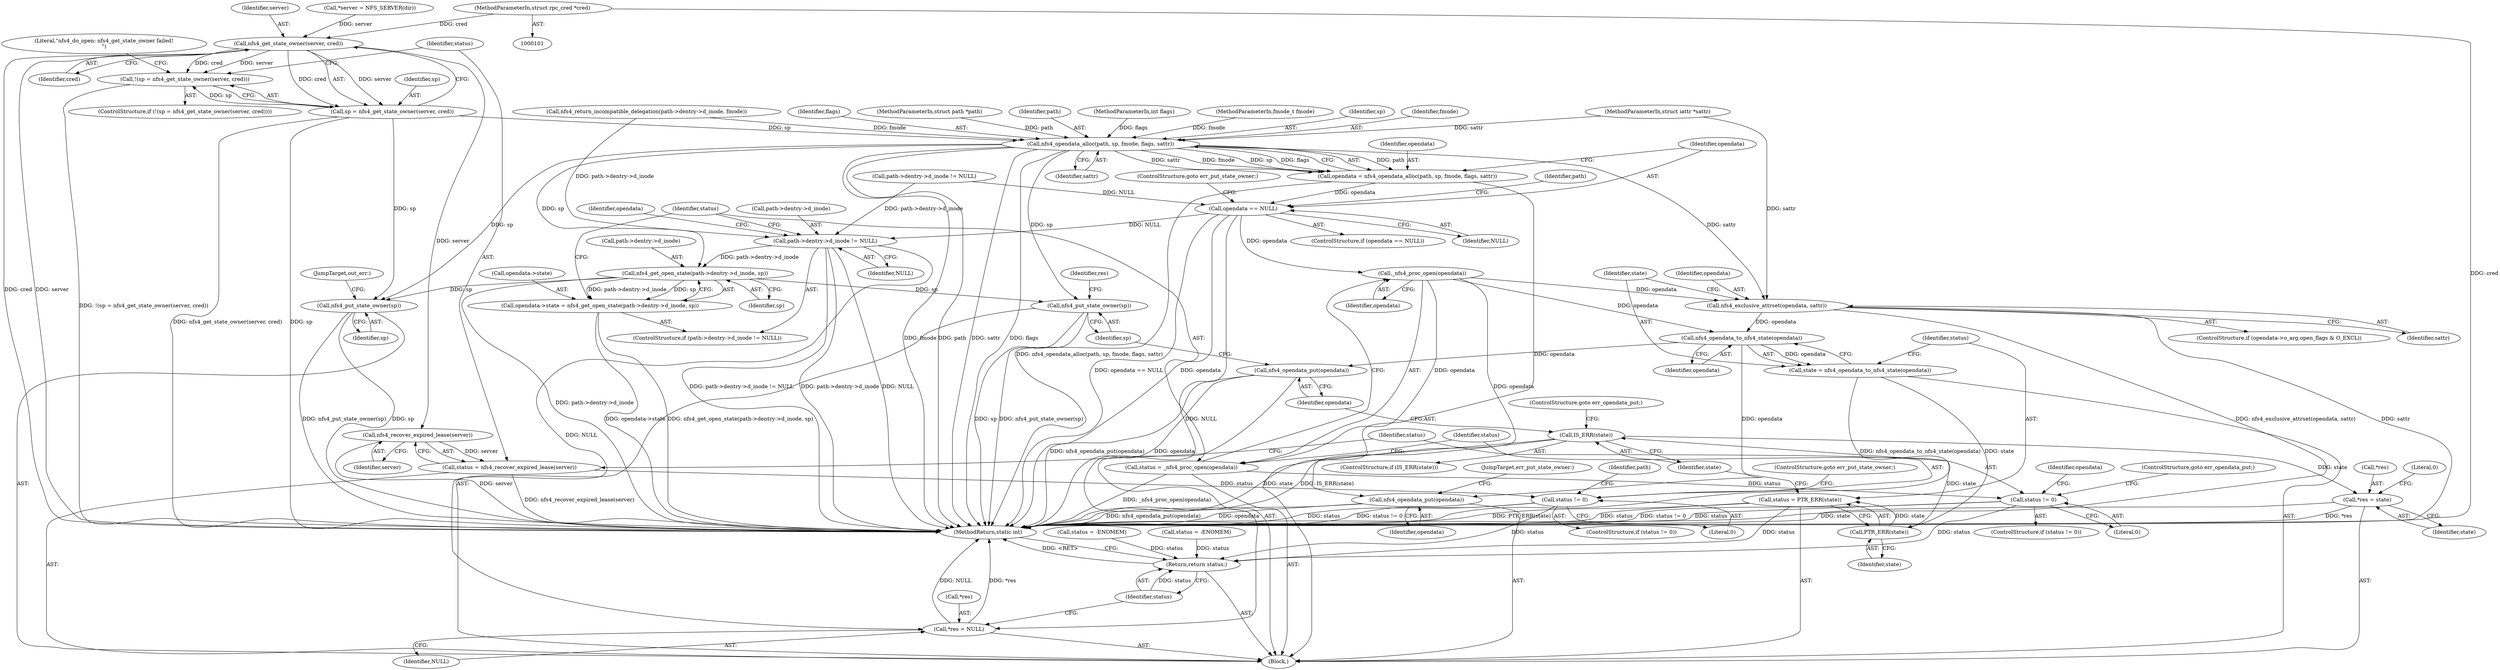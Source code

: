digraph "0_linux_dc0b027dfadfcb8a5504f7d8052754bf8d501ab9_1@pointer" {
"1000107" [label="(MethodParameterIn,struct rpc_cred *cred)"];
"1000130" [label="(Call,nfs4_get_state_owner(server, cred))"];
"1000127" [label="(Call,!(sp = nfs4_get_state_owner(server, cred)))"];
"1000128" [label="(Call,sp = nfs4_get_state_owner(server, cred))"];
"1000167" [label="(Call,nfs4_opendata_alloc(path, sp, fmode, flags, sattr))"];
"1000165" [label="(Call,opendata = nfs4_opendata_alloc(path, sp, fmode, flags, sattr))"];
"1000174" [label="(Call,opendata == NULL)"];
"1000179" [label="(Call,path->dentry->d_inode != NULL)"];
"1000190" [label="(Call,nfs4_get_open_state(path->dentry->d_inode, sp))"];
"1000186" [label="(Call,opendata->state = nfs4_get_open_state(path->dentry->d_inode, sp))"];
"1000231" [label="(Call,nfs4_put_state_owner(sp))"];
"1000243" [label="(Call,nfs4_put_state_owner(sp))"];
"1000246" [label="(Call,*res = NULL)"];
"1000199" [label="(Call,_nfs4_proc_open(opendata))"];
"1000197" [label="(Call,status = _nfs4_proc_open(opendata))"];
"1000202" [label="(Call,status != 0)"];
"1000250" [label="(Return,return status;)"];
"1000214" [label="(Call,nfs4_exclusive_attrset(opendata, sattr))"];
"1000219" [label="(Call,nfs4_opendata_to_nfs4_state(opendata))"];
"1000217" [label="(Call,state = nfs4_opendata_to_nfs4_state(opendata))"];
"1000223" [label="(Call,PTR_ERR(state))"];
"1000221" [label="(Call,status = PTR_ERR(state))"];
"1000226" [label="(Call,IS_ERR(state))"];
"1000233" [label="(Call,*res = state)"];
"1000229" [label="(Call,nfs4_opendata_put(opendata))"];
"1000240" [label="(Call,nfs4_opendata_put(opendata))"];
"1000139" [label="(Call,nfs4_recover_expired_lease(server))"];
"1000137" [label="(Call,status = nfs4_recover_expired_lease(server))"];
"1000142" [label="(Call,status != 0)"];
"1000224" [label="(Identifier,state)"];
"1000204" [label="(Literal,0)"];
"1000227" [label="(Identifier,state)"];
"1000177" [label="(ControlStructure,goto err_put_state_owner;)"];
"1000241" [label="(Identifier,opendata)"];
"1000226" [label="(Call,IS_ERR(state))"];
"1000137" [label="(Call,status = nfs4_recover_expired_lease(server))"];
"1000252" [label="(MethodReturn,static int)"];
"1000203" [label="(Identifier,status)"];
"1000166" [label="(Identifier,opendata)"];
"1000187" [label="(Call,opendata->state)"];
"1000250" [label="(Return,return status;)"];
"1000129" [label="(Identifier,sp)"];
"1000127" [label="(Call,!(sp = nfs4_get_state_owner(server, cred)))"];
"1000201" [label="(ControlStructure,if (status != 0))"];
"1000233" [label="(Call,*res = state)"];
"1000135" [label="(Literal,\"nfs4_do_open: nfs4_get_state_owner failed!\n\")"];
"1000139" [label="(Call,nfs4_recover_expired_lease(server))"];
"1000175" [label="(Identifier,opendata)"];
"1000180" [label="(Call,path->dentry->d_inode)"];
"1000109" [label="(Block,)"];
"1000132" [label="(Identifier,cred)"];
"1000225" [label="(ControlStructure,if (IS_ERR(state)))"];
"1000188" [label="(Identifier,opendata)"];
"1000172" [label="(Identifier,sattr)"];
"1000246" [label="(Call,*res = NULL)"];
"1000179" [label="(Call,path->dentry->d_inode != NULL)"];
"1000131" [label="(Identifier,server)"];
"1000222" [label="(Identifier,status)"];
"1000185" [label="(Identifier,NULL)"];
"1000199" [label="(Call,_nfs4_proc_open(opendata))"];
"1000165" [label="(Call,opendata = nfs4_opendata_alloc(path, sp, fmode, flags, sattr))"];
"1000116" [label="(Call,*server = NFS_SERVER(dir))"];
"1000173" [label="(ControlStructure,if (opendata == NULL))"];
"1000168" [label="(Identifier,path)"];
"1000230" [label="(Identifier,opendata)"];
"1000198" [label="(Identifier,status)"];
"1000191" [label="(Call,path->dentry->d_inode)"];
"1000140" [label="(Identifier,server)"];
"1000105" [label="(MethodParameterIn,int flags)"];
"1000217" [label="(Call,state = nfs4_opendata_to_nfs4_state(opendata))"];
"1000138" [label="(Identifier,status)"];
"1000144" [label="(Literal,0)"];
"1000229" [label="(Call,nfs4_opendata_put(opendata))"];
"1000107" [label="(MethodParameterIn,struct rpc_cred *cred)"];
"1000235" [label="(Identifier,res)"];
"1000245" [label="(JumpTarget,out_err:)"];
"1000242" [label="(JumpTarget,err_put_state_owner:)"];
"1000228" [label="(ControlStructure,goto err_opendata_put;)"];
"1000232" [label="(Identifier,sp)"];
"1000154" [label="(Call,nfs4_return_incompatible_delegation(path->dentry->d_inode, fmode))"];
"1000216" [label="(Identifier,sattr)"];
"1000104" [label="(MethodParameterIn,fmode_t fmode)"];
"1000169" [label="(Identifier,sp)"];
"1000143" [label="(Identifier,status)"];
"1000190" [label="(Call,nfs4_get_open_state(path->dentry->d_inode, sp))"];
"1000161" [label="(Call,status = -ENOMEM)"];
"1000141" [label="(ControlStructure,if (status != 0))"];
"1000200" [label="(Identifier,opendata)"];
"1000186" [label="(Call,opendata->state = nfs4_get_open_state(path->dentry->d_inode, sp))"];
"1000142" [label="(Call,status != 0)"];
"1000240" [label="(Call,nfs4_opendata_put(opendata))"];
"1000234" [label="(Call,*res)"];
"1000197" [label="(Call,status = _nfs4_proc_open(opendata))"];
"1000126" [label="(ControlStructure,if (!(sp = nfs4_get_state_owner(server, cred))))"];
"1000244" [label="(Identifier,sp)"];
"1000176" [label="(Identifier,NULL)"];
"1000170" [label="(Identifier,fmode)"];
"1000196" [label="(Identifier,sp)"];
"1000238" [label="(Literal,0)"];
"1000223" [label="(Call,PTR_ERR(state))"];
"1000122" [label="(Call,status = -ENOMEM)"];
"1000147" [label="(Call,path->dentry->d_inode != NULL)"];
"1000128" [label="(Call,sp = nfs4_get_state_owner(server, cred))"];
"1000220" [label="(Identifier,opendata)"];
"1000150" [label="(Identifier,path)"];
"1000218" [label="(Identifier,state)"];
"1000210" [label="(Identifier,opendata)"];
"1000247" [label="(Call,*res)"];
"1000182" [label="(Identifier,path)"];
"1000174" [label="(Call,opendata == NULL)"];
"1000251" [label="(Identifier,status)"];
"1000219" [label="(Call,nfs4_opendata_to_nfs4_state(opendata))"];
"1000145" [label="(ControlStructure,goto err_put_state_owner;)"];
"1000171" [label="(Identifier,flags)"];
"1000214" [label="(Call,nfs4_exclusive_attrset(opendata, sattr))"];
"1000178" [label="(ControlStructure,if (path->dentry->d_inode != NULL))"];
"1000130" [label="(Call,nfs4_get_state_owner(server, cred))"];
"1000205" [label="(ControlStructure,goto err_opendata_put;)"];
"1000236" [label="(Identifier,state)"];
"1000249" [label="(Identifier,NULL)"];
"1000103" [label="(MethodParameterIn,struct path *path)"];
"1000106" [label="(MethodParameterIn,struct iattr *sattr)"];
"1000231" [label="(Call,nfs4_put_state_owner(sp))"];
"1000221" [label="(Call,status = PTR_ERR(state))"];
"1000215" [label="(Identifier,opendata)"];
"1000206" [label="(ControlStructure,if (opendata->o_arg.open_flags & O_EXCL))"];
"1000243" [label="(Call,nfs4_put_state_owner(sp))"];
"1000202" [label="(Call,status != 0)"];
"1000167" [label="(Call,nfs4_opendata_alloc(path, sp, fmode, flags, sattr))"];
"1000107" -> "1000101"  [label="AST: "];
"1000107" -> "1000252"  [label="DDG: cred"];
"1000107" -> "1000130"  [label="DDG: cred"];
"1000130" -> "1000128"  [label="AST: "];
"1000130" -> "1000132"  [label="CFG: "];
"1000131" -> "1000130"  [label="AST: "];
"1000132" -> "1000130"  [label="AST: "];
"1000128" -> "1000130"  [label="CFG: "];
"1000130" -> "1000252"  [label="DDG: cred"];
"1000130" -> "1000252"  [label="DDG: server"];
"1000130" -> "1000127"  [label="DDG: server"];
"1000130" -> "1000127"  [label="DDG: cred"];
"1000130" -> "1000128"  [label="DDG: server"];
"1000130" -> "1000128"  [label="DDG: cred"];
"1000116" -> "1000130"  [label="DDG: server"];
"1000130" -> "1000139"  [label="DDG: server"];
"1000127" -> "1000126"  [label="AST: "];
"1000127" -> "1000128"  [label="CFG: "];
"1000128" -> "1000127"  [label="AST: "];
"1000135" -> "1000127"  [label="CFG: "];
"1000138" -> "1000127"  [label="CFG: "];
"1000127" -> "1000252"  [label="DDG: !(sp = nfs4_get_state_owner(server, cred))"];
"1000128" -> "1000127"  [label="DDG: sp"];
"1000129" -> "1000128"  [label="AST: "];
"1000128" -> "1000252"  [label="DDG: nfs4_get_state_owner(server, cred)"];
"1000128" -> "1000252"  [label="DDG: sp"];
"1000128" -> "1000167"  [label="DDG: sp"];
"1000128" -> "1000243"  [label="DDG: sp"];
"1000167" -> "1000165"  [label="AST: "];
"1000167" -> "1000172"  [label="CFG: "];
"1000168" -> "1000167"  [label="AST: "];
"1000169" -> "1000167"  [label="AST: "];
"1000170" -> "1000167"  [label="AST: "];
"1000171" -> "1000167"  [label="AST: "];
"1000172" -> "1000167"  [label="AST: "];
"1000165" -> "1000167"  [label="CFG: "];
"1000167" -> "1000252"  [label="DDG: path"];
"1000167" -> "1000252"  [label="DDG: sattr"];
"1000167" -> "1000252"  [label="DDG: flags"];
"1000167" -> "1000252"  [label="DDG: fmode"];
"1000167" -> "1000165"  [label="DDG: path"];
"1000167" -> "1000165"  [label="DDG: sattr"];
"1000167" -> "1000165"  [label="DDG: fmode"];
"1000167" -> "1000165"  [label="DDG: sp"];
"1000167" -> "1000165"  [label="DDG: flags"];
"1000103" -> "1000167"  [label="DDG: path"];
"1000154" -> "1000167"  [label="DDG: fmode"];
"1000104" -> "1000167"  [label="DDG: fmode"];
"1000105" -> "1000167"  [label="DDG: flags"];
"1000106" -> "1000167"  [label="DDG: sattr"];
"1000167" -> "1000190"  [label="DDG: sp"];
"1000167" -> "1000214"  [label="DDG: sattr"];
"1000167" -> "1000231"  [label="DDG: sp"];
"1000167" -> "1000243"  [label="DDG: sp"];
"1000165" -> "1000109"  [label="AST: "];
"1000166" -> "1000165"  [label="AST: "];
"1000175" -> "1000165"  [label="CFG: "];
"1000165" -> "1000252"  [label="DDG: nfs4_opendata_alloc(path, sp, fmode, flags, sattr)"];
"1000165" -> "1000174"  [label="DDG: opendata"];
"1000174" -> "1000173"  [label="AST: "];
"1000174" -> "1000176"  [label="CFG: "];
"1000175" -> "1000174"  [label="AST: "];
"1000176" -> "1000174"  [label="AST: "];
"1000177" -> "1000174"  [label="CFG: "];
"1000182" -> "1000174"  [label="CFG: "];
"1000174" -> "1000252"  [label="DDG: opendata == NULL"];
"1000174" -> "1000252"  [label="DDG: opendata"];
"1000147" -> "1000174"  [label="DDG: NULL"];
"1000174" -> "1000179"  [label="DDG: NULL"];
"1000174" -> "1000199"  [label="DDG: opendata"];
"1000174" -> "1000246"  [label="DDG: NULL"];
"1000179" -> "1000178"  [label="AST: "];
"1000179" -> "1000185"  [label="CFG: "];
"1000180" -> "1000179"  [label="AST: "];
"1000185" -> "1000179"  [label="AST: "];
"1000188" -> "1000179"  [label="CFG: "];
"1000198" -> "1000179"  [label="CFG: "];
"1000179" -> "1000252"  [label="DDG: NULL"];
"1000179" -> "1000252"  [label="DDG: path->dentry->d_inode != NULL"];
"1000179" -> "1000252"  [label="DDG: path->dentry->d_inode"];
"1000154" -> "1000179"  [label="DDG: path->dentry->d_inode"];
"1000147" -> "1000179"  [label="DDG: path->dentry->d_inode"];
"1000179" -> "1000190"  [label="DDG: path->dentry->d_inode"];
"1000179" -> "1000246"  [label="DDG: NULL"];
"1000190" -> "1000186"  [label="AST: "];
"1000190" -> "1000196"  [label="CFG: "];
"1000191" -> "1000190"  [label="AST: "];
"1000196" -> "1000190"  [label="AST: "];
"1000186" -> "1000190"  [label="CFG: "];
"1000190" -> "1000252"  [label="DDG: path->dentry->d_inode"];
"1000190" -> "1000186"  [label="DDG: path->dentry->d_inode"];
"1000190" -> "1000186"  [label="DDG: sp"];
"1000190" -> "1000231"  [label="DDG: sp"];
"1000190" -> "1000243"  [label="DDG: sp"];
"1000186" -> "1000178"  [label="AST: "];
"1000187" -> "1000186"  [label="AST: "];
"1000198" -> "1000186"  [label="CFG: "];
"1000186" -> "1000252"  [label="DDG: nfs4_get_open_state(path->dentry->d_inode, sp)"];
"1000186" -> "1000252"  [label="DDG: opendata->state"];
"1000231" -> "1000109"  [label="AST: "];
"1000231" -> "1000232"  [label="CFG: "];
"1000232" -> "1000231"  [label="AST: "];
"1000235" -> "1000231"  [label="CFG: "];
"1000231" -> "1000252"  [label="DDG: nfs4_put_state_owner(sp)"];
"1000231" -> "1000252"  [label="DDG: sp"];
"1000243" -> "1000109"  [label="AST: "];
"1000243" -> "1000244"  [label="CFG: "];
"1000244" -> "1000243"  [label="AST: "];
"1000245" -> "1000243"  [label="CFG: "];
"1000243" -> "1000252"  [label="DDG: sp"];
"1000243" -> "1000252"  [label="DDG: nfs4_put_state_owner(sp)"];
"1000246" -> "1000109"  [label="AST: "];
"1000246" -> "1000249"  [label="CFG: "];
"1000247" -> "1000246"  [label="AST: "];
"1000249" -> "1000246"  [label="AST: "];
"1000251" -> "1000246"  [label="CFG: "];
"1000246" -> "1000252"  [label="DDG: *res"];
"1000246" -> "1000252"  [label="DDG: NULL"];
"1000199" -> "1000197"  [label="AST: "];
"1000199" -> "1000200"  [label="CFG: "];
"1000200" -> "1000199"  [label="AST: "];
"1000197" -> "1000199"  [label="CFG: "];
"1000199" -> "1000197"  [label="DDG: opendata"];
"1000199" -> "1000214"  [label="DDG: opendata"];
"1000199" -> "1000219"  [label="DDG: opendata"];
"1000199" -> "1000240"  [label="DDG: opendata"];
"1000197" -> "1000109"  [label="AST: "];
"1000198" -> "1000197"  [label="AST: "];
"1000203" -> "1000197"  [label="CFG: "];
"1000197" -> "1000252"  [label="DDG: _nfs4_proc_open(opendata)"];
"1000197" -> "1000202"  [label="DDG: status"];
"1000202" -> "1000201"  [label="AST: "];
"1000202" -> "1000204"  [label="CFG: "];
"1000203" -> "1000202"  [label="AST: "];
"1000204" -> "1000202"  [label="AST: "];
"1000205" -> "1000202"  [label="CFG: "];
"1000210" -> "1000202"  [label="CFG: "];
"1000202" -> "1000252"  [label="DDG: status"];
"1000202" -> "1000252"  [label="DDG: status != 0"];
"1000202" -> "1000250"  [label="DDG: status"];
"1000250" -> "1000109"  [label="AST: "];
"1000250" -> "1000251"  [label="CFG: "];
"1000251" -> "1000250"  [label="AST: "];
"1000252" -> "1000250"  [label="CFG: "];
"1000250" -> "1000252"  [label="DDG: <RET>"];
"1000251" -> "1000250"  [label="DDG: status"];
"1000122" -> "1000250"  [label="DDG: status"];
"1000221" -> "1000250"  [label="DDG: status"];
"1000142" -> "1000250"  [label="DDG: status"];
"1000161" -> "1000250"  [label="DDG: status"];
"1000214" -> "1000206"  [label="AST: "];
"1000214" -> "1000216"  [label="CFG: "];
"1000215" -> "1000214"  [label="AST: "];
"1000216" -> "1000214"  [label="AST: "];
"1000218" -> "1000214"  [label="CFG: "];
"1000214" -> "1000252"  [label="DDG: sattr"];
"1000214" -> "1000252"  [label="DDG: nfs4_exclusive_attrset(opendata, sattr)"];
"1000106" -> "1000214"  [label="DDG: sattr"];
"1000214" -> "1000219"  [label="DDG: opendata"];
"1000219" -> "1000217"  [label="AST: "];
"1000219" -> "1000220"  [label="CFG: "];
"1000220" -> "1000219"  [label="AST: "];
"1000217" -> "1000219"  [label="CFG: "];
"1000219" -> "1000217"  [label="DDG: opendata"];
"1000219" -> "1000229"  [label="DDG: opendata"];
"1000219" -> "1000240"  [label="DDG: opendata"];
"1000217" -> "1000109"  [label="AST: "];
"1000218" -> "1000217"  [label="AST: "];
"1000222" -> "1000217"  [label="CFG: "];
"1000217" -> "1000252"  [label="DDG: nfs4_opendata_to_nfs4_state(opendata)"];
"1000217" -> "1000223"  [label="DDG: state"];
"1000223" -> "1000221"  [label="AST: "];
"1000223" -> "1000224"  [label="CFG: "];
"1000224" -> "1000223"  [label="AST: "];
"1000221" -> "1000223"  [label="CFG: "];
"1000223" -> "1000221"  [label="DDG: state"];
"1000223" -> "1000226"  [label="DDG: state"];
"1000221" -> "1000109"  [label="AST: "];
"1000222" -> "1000221"  [label="AST: "];
"1000227" -> "1000221"  [label="CFG: "];
"1000221" -> "1000252"  [label="DDG: PTR_ERR(state)"];
"1000221" -> "1000252"  [label="DDG: status"];
"1000226" -> "1000225"  [label="AST: "];
"1000226" -> "1000227"  [label="CFG: "];
"1000227" -> "1000226"  [label="AST: "];
"1000228" -> "1000226"  [label="CFG: "];
"1000230" -> "1000226"  [label="CFG: "];
"1000226" -> "1000252"  [label="DDG: state"];
"1000226" -> "1000252"  [label="DDG: IS_ERR(state)"];
"1000226" -> "1000233"  [label="DDG: state"];
"1000233" -> "1000109"  [label="AST: "];
"1000233" -> "1000236"  [label="CFG: "];
"1000234" -> "1000233"  [label="AST: "];
"1000236" -> "1000233"  [label="AST: "];
"1000238" -> "1000233"  [label="CFG: "];
"1000233" -> "1000252"  [label="DDG: state"];
"1000233" -> "1000252"  [label="DDG: *res"];
"1000229" -> "1000109"  [label="AST: "];
"1000229" -> "1000230"  [label="CFG: "];
"1000230" -> "1000229"  [label="AST: "];
"1000232" -> "1000229"  [label="CFG: "];
"1000229" -> "1000252"  [label="DDG: nfs4_opendata_put(opendata)"];
"1000229" -> "1000252"  [label="DDG: opendata"];
"1000240" -> "1000109"  [label="AST: "];
"1000240" -> "1000241"  [label="CFG: "];
"1000241" -> "1000240"  [label="AST: "];
"1000242" -> "1000240"  [label="CFG: "];
"1000240" -> "1000252"  [label="DDG: nfs4_opendata_put(opendata)"];
"1000240" -> "1000252"  [label="DDG: opendata"];
"1000139" -> "1000137"  [label="AST: "];
"1000139" -> "1000140"  [label="CFG: "];
"1000140" -> "1000139"  [label="AST: "];
"1000137" -> "1000139"  [label="CFG: "];
"1000139" -> "1000252"  [label="DDG: server"];
"1000139" -> "1000137"  [label="DDG: server"];
"1000137" -> "1000109"  [label="AST: "];
"1000138" -> "1000137"  [label="AST: "];
"1000143" -> "1000137"  [label="CFG: "];
"1000137" -> "1000252"  [label="DDG: nfs4_recover_expired_lease(server)"];
"1000137" -> "1000142"  [label="DDG: status"];
"1000142" -> "1000141"  [label="AST: "];
"1000142" -> "1000144"  [label="CFG: "];
"1000143" -> "1000142"  [label="AST: "];
"1000144" -> "1000142"  [label="AST: "];
"1000145" -> "1000142"  [label="CFG: "];
"1000150" -> "1000142"  [label="CFG: "];
"1000142" -> "1000252"  [label="DDG: status != 0"];
"1000142" -> "1000252"  [label="DDG: status"];
}
